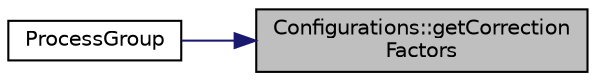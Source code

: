 digraph "Configurations::getCorrectionFactors"
{
 // LATEX_PDF_SIZE
  edge [fontname="Helvetica",fontsize="10",labelfontname="Helvetica",labelfontsize="10"];
  node [fontname="Helvetica",fontsize="10",shape=record];
  rankdir="RL";
  Node1 [label="Configurations::getCorrection\lFactors",height=0.2,width=0.4,color="black", fillcolor="grey75", style="filled", fontcolor="black",tooltip=" "];
  Node1 -> Node2 [dir="back",color="midnightblue",fontsize="10",style="solid"];
  Node2 [label="ProcessGroup",height=0.2,width=0.4,color="black", fillcolor="white", style="filled",URL="$processGroup_8C.html#a0d8e8f735e382523c2be67cd8335ff8c",tooltip=" "];
}
